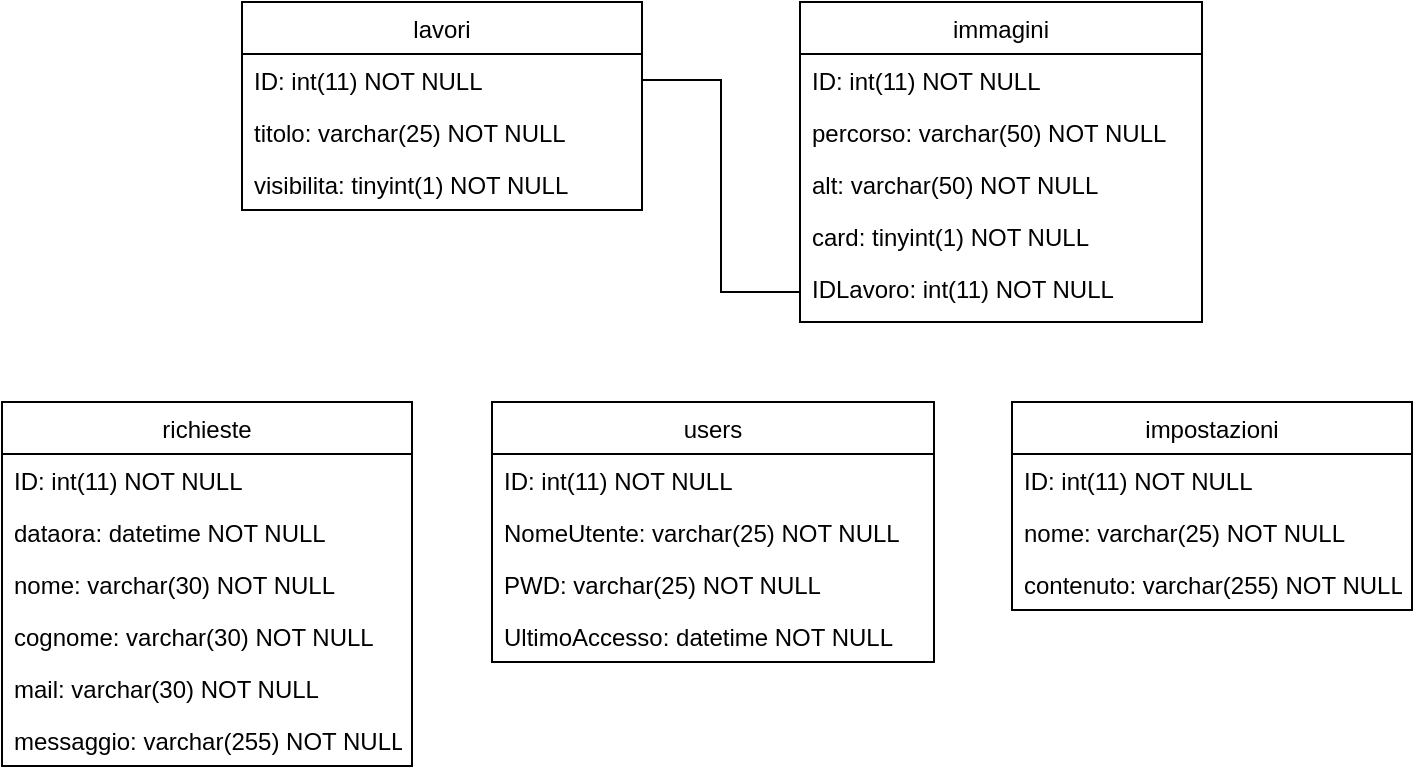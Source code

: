 <mxfile version="13.9.9" type="device"><diagram id="bjd-LN8cirNdJWwUajxv" name="Pagina-1"><mxGraphModel dx="1024" dy="592" grid="1" gridSize="10" guides="1" tooltips="1" connect="1" arrows="1" fold="1" page="1" pageScale="1" pageWidth="827" pageHeight="1169" math="0" shadow="0"><root><mxCell id="0"/><mxCell id="1" parent="0"/><mxCell id="Xfdt7nR3L60dexg_TOSB-1" value="immagini" style="swimlane;fontStyle=0;childLayout=stackLayout;horizontal=1;startSize=26;fillColor=none;horizontalStack=0;resizeParent=1;resizeParentMax=0;resizeLast=0;collapsible=1;marginBottom=0;" parent="1" vertex="1"><mxGeometry x="479" y="80" width="201" height="160" as="geometry"><mxRectangle x="160" y="170" width="80" height="26" as="alternateBounds"/></mxGeometry></mxCell><mxCell id="Xfdt7nR3L60dexg_TOSB-2" value="ID: int(11) NOT NULL" style="text;strokeColor=none;fillColor=none;align=left;verticalAlign=top;spacingLeft=4;spacingRight=4;overflow=hidden;rotatable=0;points=[[0,0.5],[1,0.5]];portConstraint=eastwest;" parent="Xfdt7nR3L60dexg_TOSB-1" vertex="1"><mxGeometry y="26" width="201" height="26" as="geometry"/></mxCell><mxCell id="Xfdt7nR3L60dexg_TOSB-3" value="percorso: varchar(50) NOT NULL" style="text;strokeColor=none;fillColor=none;align=left;verticalAlign=top;spacingLeft=4;spacingRight=4;overflow=hidden;rotatable=0;points=[[0,0.5],[1,0.5]];portConstraint=eastwest;" parent="Xfdt7nR3L60dexg_TOSB-1" vertex="1"><mxGeometry y="52" width="201" height="26" as="geometry"/></mxCell><mxCell id="Xfdt7nR3L60dexg_TOSB-4" value="alt: varchar(50) NOT NULL" style="text;strokeColor=none;fillColor=none;align=left;verticalAlign=top;spacingLeft=4;spacingRight=4;overflow=hidden;rotatable=0;points=[[0,0.5],[1,0.5]];portConstraint=eastwest;" parent="Xfdt7nR3L60dexg_TOSB-1" vertex="1"><mxGeometry y="78" width="201" height="26" as="geometry"/></mxCell><mxCell id="Xfdt7nR3L60dexg_TOSB-5" value="card: tinyint(1) NOT NULL" style="text;strokeColor=none;fillColor=none;align=left;verticalAlign=top;spacingLeft=4;spacingRight=4;overflow=hidden;rotatable=0;points=[[0,0.5],[1,0.5]];portConstraint=eastwest;" parent="Xfdt7nR3L60dexg_TOSB-1" vertex="1"><mxGeometry y="104" width="201" height="26" as="geometry"/></mxCell><mxCell id="Xfdt7nR3L60dexg_TOSB-6" value="IDLavoro: int(11) NOT NULL" style="text;strokeColor=none;fillColor=none;align=left;verticalAlign=top;spacingLeft=4;spacingRight=4;overflow=hidden;rotatable=0;points=[[0,0.5],[1,0.5]];portConstraint=eastwest;" parent="Xfdt7nR3L60dexg_TOSB-1" vertex="1"><mxGeometry y="130" width="201" height="30" as="geometry"/></mxCell><mxCell id="Xfdt7nR3L60dexg_TOSB-7" value="lavori" style="swimlane;fontStyle=0;childLayout=stackLayout;horizontal=1;startSize=26;fillColor=none;horizontalStack=0;resizeParent=1;resizeParentMax=0;resizeLast=0;collapsible=1;marginBottom=0;" parent="1" vertex="1"><mxGeometry x="200" y="80" width="200" height="104" as="geometry"/></mxCell><mxCell id="Xfdt7nR3L60dexg_TOSB-8" value="ID: int(11) NOT NULL" style="text;strokeColor=none;fillColor=none;align=left;verticalAlign=top;spacingLeft=4;spacingRight=4;overflow=hidden;rotatable=0;points=[[0,0.5],[1,0.5]];portConstraint=eastwest;" parent="Xfdt7nR3L60dexg_TOSB-7" vertex="1"><mxGeometry y="26" width="200" height="26" as="geometry"/></mxCell><mxCell id="Xfdt7nR3L60dexg_TOSB-9" value="titolo: varchar(25) NOT NULL" style="text;strokeColor=none;fillColor=none;align=left;verticalAlign=top;spacingLeft=4;spacingRight=4;overflow=hidden;rotatable=0;points=[[0,0.5],[1,0.5]];portConstraint=eastwest;" parent="Xfdt7nR3L60dexg_TOSB-7" vertex="1"><mxGeometry y="52" width="200" height="26" as="geometry"/></mxCell><mxCell id="Xfdt7nR3L60dexg_TOSB-10" value="visibilita: tinyint(1) NOT NULL" style="text;strokeColor=none;fillColor=none;align=left;verticalAlign=top;spacingLeft=4;spacingRight=4;overflow=hidden;rotatable=0;points=[[0,0.5],[1,0.5]];portConstraint=eastwest;" parent="Xfdt7nR3L60dexg_TOSB-7" vertex="1"><mxGeometry y="78" width="200" height="26" as="geometry"/></mxCell><mxCell id="Xfdt7nR3L60dexg_TOSB-11" style="rounded=0;orthogonalLoop=1;jettySize=auto;html=1;exitX=1;exitY=0.5;exitDx=0;exitDy=0;entryX=0;entryY=0.5;entryDx=0;entryDy=0;edgeStyle=orthogonalEdgeStyle;endArrow=none;endFill=0;" parent="1" source="Xfdt7nR3L60dexg_TOSB-8" target="Xfdt7nR3L60dexg_TOSB-6" edge="1"><mxGeometry relative="1" as="geometry"/></mxCell><mxCell id="Xfdt7nR3L60dexg_TOSB-13" value="impostazioni" style="swimlane;fontStyle=0;childLayout=stackLayout;horizontal=1;startSize=26;fillColor=none;horizontalStack=0;resizeParent=1;resizeParentMax=0;resizeLast=0;collapsible=1;marginBottom=0;" parent="1" vertex="1"><mxGeometry x="585" y="280" width="200" height="104" as="geometry"/></mxCell><mxCell id="Xfdt7nR3L60dexg_TOSB-14" value="ID: int(11) NOT NULL" style="text;strokeColor=none;fillColor=none;align=left;verticalAlign=top;spacingLeft=4;spacingRight=4;overflow=hidden;rotatable=0;points=[[0,0.5],[1,0.5]];portConstraint=eastwest;" parent="Xfdt7nR3L60dexg_TOSB-13" vertex="1"><mxGeometry y="26" width="200" height="26" as="geometry"/></mxCell><mxCell id="Xfdt7nR3L60dexg_TOSB-15" value="nome: varchar(25) NOT NULL" style="text;strokeColor=none;fillColor=none;align=left;verticalAlign=top;spacingLeft=4;spacingRight=4;overflow=hidden;rotatable=0;points=[[0,0.5],[1,0.5]];portConstraint=eastwest;" parent="Xfdt7nR3L60dexg_TOSB-13" vertex="1"><mxGeometry y="52" width="200" height="26" as="geometry"/></mxCell><mxCell id="Xfdt7nR3L60dexg_TOSB-16" value="contenuto: varchar(255) NOT NULL" style="text;strokeColor=none;fillColor=none;align=left;verticalAlign=top;spacingLeft=4;spacingRight=4;overflow=hidden;rotatable=0;points=[[0,0.5],[1,0.5]];portConstraint=eastwest;" parent="Xfdt7nR3L60dexg_TOSB-13" vertex="1"><mxGeometry y="78" width="200" height="26" as="geometry"/></mxCell><mxCell id="Xfdt7nR3L60dexg_TOSB-17" value="richieste" style="swimlane;fontStyle=0;childLayout=stackLayout;horizontal=1;startSize=26;fillColor=none;horizontalStack=0;resizeParent=1;resizeParentMax=0;resizeLast=0;collapsible=1;marginBottom=0;" parent="1" vertex="1"><mxGeometry x="80" y="280" width="205" height="182" as="geometry"><mxRectangle x="160" y="170" width="80" height="26" as="alternateBounds"/></mxGeometry></mxCell><mxCell id="Xfdt7nR3L60dexg_TOSB-18" value="ID: int(11) NOT NULL" style="text;strokeColor=none;fillColor=none;align=left;verticalAlign=top;spacingLeft=4;spacingRight=4;overflow=hidden;rotatable=0;points=[[0,0.5],[1,0.5]];portConstraint=eastwest;" parent="Xfdt7nR3L60dexg_TOSB-17" vertex="1"><mxGeometry y="26" width="205" height="26" as="geometry"/></mxCell><mxCell id="Xfdt7nR3L60dexg_TOSB-19" value="dataora: datetime NOT NULL" style="text;strokeColor=none;fillColor=none;align=left;verticalAlign=top;spacingLeft=4;spacingRight=4;overflow=hidden;rotatable=0;points=[[0,0.5],[1,0.5]];portConstraint=eastwest;" parent="Xfdt7nR3L60dexg_TOSB-17" vertex="1"><mxGeometry y="52" width="205" height="26" as="geometry"/></mxCell><mxCell id="Xfdt7nR3L60dexg_TOSB-20" value="nome: varchar(30) NOT NULL" style="text;strokeColor=none;fillColor=none;align=left;verticalAlign=top;spacingLeft=4;spacingRight=4;overflow=hidden;rotatable=0;points=[[0,0.5],[1,0.5]];portConstraint=eastwest;" parent="Xfdt7nR3L60dexg_TOSB-17" vertex="1"><mxGeometry y="78" width="205" height="26" as="geometry"/></mxCell><mxCell id="V50mb1EH0LMosu5jAzMq-1" value="cognome: varchar(30) NOT NULL" style="text;strokeColor=none;fillColor=none;align=left;verticalAlign=top;spacingLeft=4;spacingRight=4;overflow=hidden;rotatable=0;points=[[0,0.5],[1,0.5]];portConstraint=eastwest;" parent="Xfdt7nR3L60dexg_TOSB-17" vertex="1"><mxGeometry y="104" width="205" height="26" as="geometry"/></mxCell><mxCell id="V50mb1EH0LMosu5jAzMq-2" value="mail: varchar(30) NOT NULL" style="text;strokeColor=none;fillColor=none;align=left;verticalAlign=top;spacingLeft=4;spacingRight=4;overflow=hidden;rotatable=0;points=[[0,0.5],[1,0.5]];portConstraint=eastwest;" parent="Xfdt7nR3L60dexg_TOSB-17" vertex="1"><mxGeometry y="130" width="205" height="26" as="geometry"/></mxCell><mxCell id="Xfdt7nR3L60dexg_TOSB-21" value="messaggio: varchar(255) NOT NULL" style="text;strokeColor=none;fillColor=none;align=left;verticalAlign=top;spacingLeft=4;spacingRight=4;overflow=hidden;rotatable=0;points=[[0,0.5],[1,0.5]];portConstraint=eastwest;" parent="Xfdt7nR3L60dexg_TOSB-17" vertex="1"><mxGeometry y="156" width="205" height="26" as="geometry"/></mxCell><mxCell id="V50mb1EH0LMosu5jAzMq-3" value="users" style="swimlane;fontStyle=0;childLayout=stackLayout;horizontal=1;startSize=26;fillColor=none;horizontalStack=0;resizeParent=1;resizeParentMax=0;resizeLast=0;collapsible=1;marginBottom=0;" parent="1" vertex="1"><mxGeometry x="325" y="280" width="221" height="130" as="geometry"><mxRectangle x="160" y="170" width="80" height="26" as="alternateBounds"/></mxGeometry></mxCell><mxCell id="V50mb1EH0LMosu5jAzMq-4" value="ID: int(11) NOT NULL" style="text;strokeColor=none;fillColor=none;align=left;verticalAlign=top;spacingLeft=4;spacingRight=4;overflow=hidden;rotatable=0;points=[[0,0.5],[1,0.5]];portConstraint=eastwest;" parent="V50mb1EH0LMosu5jAzMq-3" vertex="1"><mxGeometry y="26" width="221" height="26" as="geometry"/></mxCell><mxCell id="V50mb1EH0LMosu5jAzMq-6" value="NomeUtente: varchar(25) NOT NULL" style="text;strokeColor=none;fillColor=none;align=left;verticalAlign=top;spacingLeft=4;spacingRight=4;overflow=hidden;rotatable=0;points=[[0,0.5],[1,0.5]];portConstraint=eastwest;" parent="V50mb1EH0LMosu5jAzMq-3" vertex="1"><mxGeometry y="52" width="221" height="26" as="geometry"/></mxCell><mxCell id="V50mb1EH0LMosu5jAzMq-7" value="PWD: varchar(25) NOT NULL" style="text;strokeColor=none;fillColor=none;align=left;verticalAlign=top;spacingLeft=4;spacingRight=4;overflow=hidden;rotatable=0;points=[[0,0.5],[1,0.5]];portConstraint=eastwest;" parent="V50mb1EH0LMosu5jAzMq-3" vertex="1"><mxGeometry y="78" width="221" height="26" as="geometry"/></mxCell><mxCell id="V50mb1EH0LMosu5jAzMq-5" value="UltimoAccesso: datetime NOT NULL" style="text;strokeColor=none;fillColor=none;align=left;verticalAlign=top;spacingLeft=4;spacingRight=4;overflow=hidden;rotatable=0;points=[[0,0.5],[1,0.5]];portConstraint=eastwest;" parent="V50mb1EH0LMosu5jAzMq-3" vertex="1"><mxGeometry y="104" width="221" height="26" as="geometry"/></mxCell></root></mxGraphModel></diagram></mxfile>